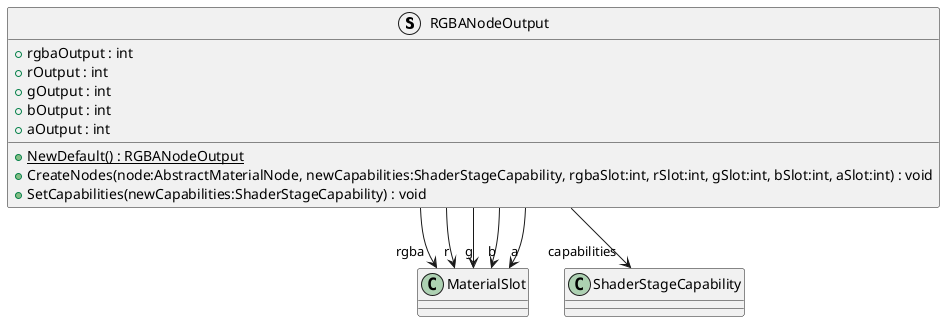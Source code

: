 @startuml
struct RGBANodeOutput {
    + rgbaOutput : int
    + rOutput : int
    + gOutput : int
    + bOutput : int
    + aOutput : int
    + {static} NewDefault() : RGBANodeOutput
    + CreateNodes(node:AbstractMaterialNode, newCapabilities:ShaderStageCapability, rgbaSlot:int, rSlot:int, gSlot:int, bSlot:int, aSlot:int) : void
    + SetCapabilities(newCapabilities:ShaderStageCapability) : void
}
RGBANodeOutput --> "rgba" MaterialSlot
RGBANodeOutput --> "r" MaterialSlot
RGBANodeOutput --> "g" MaterialSlot
RGBANodeOutput --> "b" MaterialSlot
RGBANodeOutput --> "a" MaterialSlot
RGBANodeOutput --> "capabilities" ShaderStageCapability
@enduml
